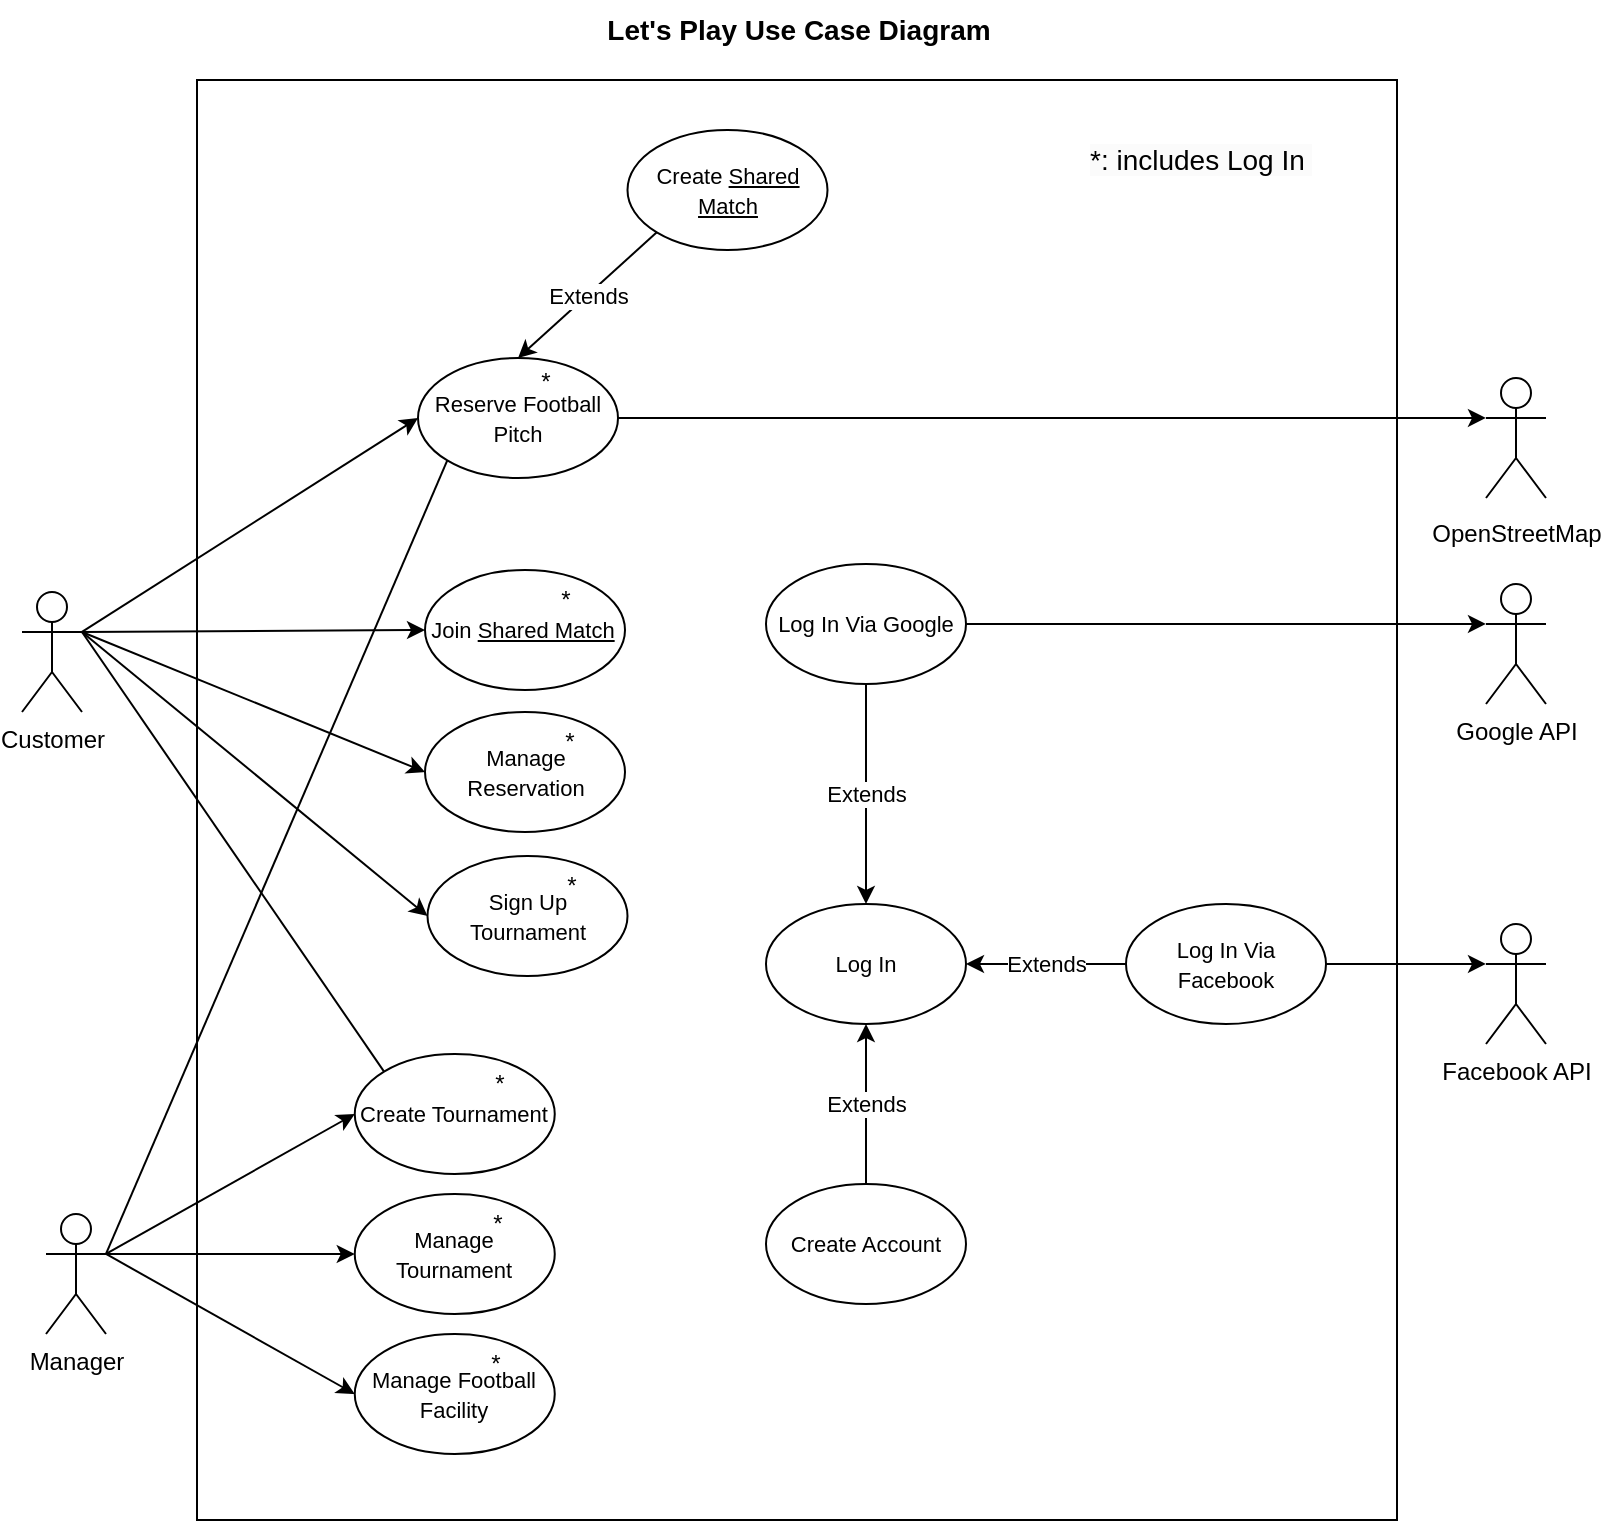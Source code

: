 <mxfile version="23.0.2" type="device">
  <diagram name="Pagina-1" id="TJIYRlZVVNKg7LEigqh6">
    <mxGraphModel dx="1034" dy="412" grid="1" gridSize="10" guides="1" tooltips="1" connect="1" arrows="1" fold="1" page="1" pageScale="1" pageWidth="827" pageHeight="1169" math="0" shadow="0">
      <root>
        <mxCell id="0" />
        <mxCell id="1" parent="0" />
        <mxCell id="VYkuQ8G43RXA0hPSaBdG-6" value="" style="html=1;whiteSpace=wrap;fillColor=none;" parent="1" vertex="1">
          <mxGeometry x="113.5" y="50" width="600" height="720" as="geometry" />
        </mxCell>
        <mxCell id="VYkuQ8G43RXA0hPSaBdG-1" value="Customer" style="shape=umlActor;verticalLabelPosition=bottom;verticalAlign=top;html=1;" parent="1" vertex="1">
          <mxGeometry x="26" y="306" width="30" height="60" as="geometry" />
        </mxCell>
        <mxCell id="VYkuQ8G43RXA0hPSaBdG-4" value="Manager" style="shape=umlActor;verticalLabelPosition=bottom;verticalAlign=top;html=1;" parent="1" vertex="1">
          <mxGeometry x="38" y="617" width="30" height="60" as="geometry" />
        </mxCell>
        <mxCell id="VYkuQ8G43RXA0hPSaBdG-9" value="&lt;font style=&quot;font-size: 11px;&quot;&gt;Log In&lt;/font&gt;" style="ellipse;whiteSpace=wrap;html=1;" parent="1" vertex="1">
          <mxGeometry x="398" y="462" width="100" height="60" as="geometry" />
        </mxCell>
        <mxCell id="YGv7T2RvrnoPIYcgh6Ru-1" value="&lt;font style=&quot;font-size: 11px;&quot;&gt;Join &lt;u&gt;Shared Match&lt;/u&gt;&amp;nbsp;&lt;/font&gt;" style="ellipse;whiteSpace=wrap;html=1;" parent="1" vertex="1">
          <mxGeometry x="227.5" y="295" width="100" height="60" as="geometry" />
        </mxCell>
        <mxCell id="YGv7T2RvrnoPIYcgh6Ru-2" value="&lt;font style=&quot;font-size: 11px;&quot;&gt;Reserve Football Pitch&lt;/font&gt;" style="ellipse;whiteSpace=wrap;html=1;" parent="1" vertex="1">
          <mxGeometry x="224" y="189" width="100" height="60" as="geometry" />
        </mxCell>
        <mxCell id="YGv7T2RvrnoPIYcgh6Ru-4" value="&lt;font style=&quot;font-size: 11px;&quot;&gt;Create Tournament&lt;/font&gt;" style="ellipse;whiteSpace=wrap;html=1;" parent="1" vertex="1">
          <mxGeometry x="192.38" y="537" width="100" height="60" as="geometry" />
        </mxCell>
        <mxCell id="YGv7T2RvrnoPIYcgh6Ru-7" value="&lt;font style=&quot;font-size: 12px;&quot;&gt;Google API&lt;br&gt;&lt;/font&gt;" style="shape=umlActor;verticalLabelPosition=bottom;verticalAlign=top;html=1;" parent="1" vertex="1">
          <mxGeometry x="758" y="302" width="30" height="60" as="geometry" />
        </mxCell>
        <mxCell id="YGv7T2RvrnoPIYcgh6Ru-24" value="" style="endArrow=classic;html=1;rounded=0;exitX=1;exitY=0.333;exitDx=0;exitDy=0;exitPerimeter=0;entryX=0;entryY=0.5;entryDx=0;entryDy=0;" parent="1" source="VYkuQ8G43RXA0hPSaBdG-1" target="YGv7T2RvrnoPIYcgh6Ru-2" edge="1">
          <mxGeometry width="50" height="50" relative="1" as="geometry">
            <mxPoint x="68" y="289" as="sourcePoint" />
            <mxPoint x="438" y="309" as="targetPoint" />
          </mxGeometry>
        </mxCell>
        <mxCell id="YGv7T2RvrnoPIYcgh6Ru-30" value="" style="endArrow=classic;html=1;rounded=0;exitX=1;exitY=0.333;exitDx=0;exitDy=0;exitPerimeter=0;entryX=0;entryY=0.5;entryDx=0;entryDy=0;" parent="1" source="VYkuQ8G43RXA0hPSaBdG-1" target="YGv7T2RvrnoPIYcgh6Ru-1" edge="1">
          <mxGeometry width="50" height="50" relative="1" as="geometry">
            <mxPoint x="68" y="289" as="sourcePoint" />
            <mxPoint x="358" y="349" as="targetPoint" />
          </mxGeometry>
        </mxCell>
        <mxCell id="YGv7T2RvrnoPIYcgh6Ru-35" value="" style="endArrow=classic;html=1;rounded=0;entryX=0;entryY=0.333;entryDx=0;entryDy=0;entryPerimeter=0;exitX=1;exitY=0.5;exitDx=0;exitDy=0;" parent="1" source="pXMUvUlf4i8bMqYEDKzL-3" target="YGv7T2RvrnoPIYcgh6Ru-7" edge="1">
          <mxGeometry width="50" height="50" relative="1" as="geometry">
            <mxPoint x="538" y="432" as="sourcePoint" />
            <mxPoint x="588" y="382" as="targetPoint" />
          </mxGeometry>
        </mxCell>
        <mxCell id="pXMUvUlf4i8bMqYEDKzL-3" value="&lt;font style=&quot;font-size: 11px;&quot;&gt;Log In Via Google&lt;/font&gt;" style="ellipse;whiteSpace=wrap;html=1;" parent="1" vertex="1">
          <mxGeometry x="398" y="292" width="100" height="60" as="geometry" />
        </mxCell>
        <mxCell id="pXMUvUlf4i8bMqYEDKzL-4" value="" style="endArrow=classic;html=1;rounded=0;exitX=0.5;exitY=1;exitDx=0;exitDy=0;entryX=0.5;entryY=0;entryDx=0;entryDy=0;" parent="1" source="pXMUvUlf4i8bMqYEDKzL-3" target="VYkuQ8G43RXA0hPSaBdG-9" edge="1">
          <mxGeometry relative="1" as="geometry">
            <mxPoint x="478" y="362" as="sourcePoint" />
            <mxPoint x="578" y="362" as="targetPoint" />
          </mxGeometry>
        </mxCell>
        <mxCell id="pXMUvUlf4i8bMqYEDKzL-5" value="Extends" style="edgeLabel;resizable=0;html=1;align=center;verticalAlign=middle;" parent="pXMUvUlf4i8bMqYEDKzL-4" connectable="0" vertex="1">
          <mxGeometry relative="1" as="geometry" />
        </mxCell>
        <mxCell id="pXMUvUlf4i8bMqYEDKzL-6" value="&lt;font style=&quot;font-size: 11px;&quot;&gt;Create Account&lt;/font&gt;" style="ellipse;whiteSpace=wrap;html=1;" parent="1" vertex="1">
          <mxGeometry x="398" y="602" width="100" height="60" as="geometry" />
        </mxCell>
        <mxCell id="pXMUvUlf4i8bMqYEDKzL-7" value="Extends" style="endArrow=classic;html=1;rounded=0;entryX=0.5;entryY=1;entryDx=0;entryDy=0;exitX=0.5;exitY=0;exitDx=0;exitDy=0;" parent="1" source="pXMUvUlf4i8bMqYEDKzL-6" target="VYkuQ8G43RXA0hPSaBdG-9" edge="1">
          <mxGeometry relative="1" as="geometry">
            <mxPoint x="448" y="502" as="sourcePoint" />
            <mxPoint x="548" y="502" as="targetPoint" />
          </mxGeometry>
        </mxCell>
        <mxCell id="pXMUvUlf4i8bMqYEDKzL-13" value="" style="endArrow=classic;html=1;rounded=0;exitX=1;exitY=0.333;exitDx=0;exitDy=0;exitPerimeter=0;entryX=0;entryY=0.5;entryDx=0;entryDy=0;" parent="1" source="VYkuQ8G43RXA0hPSaBdG-4" target="YGv7T2RvrnoPIYcgh6Ru-4" edge="1">
          <mxGeometry width="50" height="50" relative="1" as="geometry">
            <mxPoint x="328" y="687" as="sourcePoint" />
            <mxPoint x="378" y="637" as="targetPoint" />
          </mxGeometry>
        </mxCell>
        <mxCell id="pXMUvUlf4i8bMqYEDKzL-24" value="&lt;font style=&quot;font-size: 11px;&quot;&gt;Create &lt;u&gt;Shared Match&lt;/u&gt;&lt;/font&gt;" style="ellipse;whiteSpace=wrap;html=1;" parent="1" vertex="1">
          <mxGeometry x="328.75" y="74.94" width="100" height="60" as="geometry" />
        </mxCell>
        <mxCell id="pXMUvUlf4i8bMqYEDKzL-35" value="*" style="text;html=1;strokeColor=none;fillColor=none;align=center;verticalAlign=middle;whiteSpace=wrap;rounded=0;" parent="1" vertex="1">
          <mxGeometry x="267.5" y="295" width="60" height="30" as="geometry" />
        </mxCell>
        <mxCell id="pXMUvUlf4i8bMqYEDKzL-37" value="*" style="text;html=1;strokeColor=none;fillColor=none;align=center;verticalAlign=middle;whiteSpace=wrap;rounded=0;" parent="1" vertex="1">
          <mxGeometry x="263.13" y="191" width="49.75" height="19" as="geometry" />
        </mxCell>
        <mxCell id="JSUpxwKBtzQWxORTPVua-3" value="" style="endArrow=classic;html=1;rounded=0;exitX=0;exitY=1;exitDx=0;exitDy=0;entryX=0.5;entryY=0;entryDx=0;entryDy=0;" parent="1" source="pXMUvUlf4i8bMqYEDKzL-24" target="YGv7T2RvrnoPIYcgh6Ru-2" edge="1">
          <mxGeometry relative="1" as="geometry">
            <mxPoint x="398" y="130" as="sourcePoint" />
            <mxPoint x="308" y="130" as="targetPoint" />
          </mxGeometry>
        </mxCell>
        <mxCell id="JSUpxwKBtzQWxORTPVua-4" value="Extends" style="edgeLabel;resizable=0;html=1;align=center;verticalAlign=middle;" parent="JSUpxwKBtzQWxORTPVua-3" connectable="0" vertex="1">
          <mxGeometry relative="1" as="geometry" />
        </mxCell>
        <mxCell id="JSUpxwKBtzQWxORTPVua-5" value="&lt;font style=&quot;font-size: 11px;&quot;&gt;Manage Tournament&lt;/font&gt;" style="ellipse;whiteSpace=wrap;html=1;" parent="1" vertex="1">
          <mxGeometry x="192.38" y="607" width="100" height="60" as="geometry" />
        </mxCell>
        <mxCell id="3cIT5jCqNrF9T8N8SsBt-2" value="*" style="text;html=1;strokeColor=none;fillColor=none;align=center;verticalAlign=middle;whiteSpace=wrap;rounded=0;" parent="1" vertex="1">
          <mxGeometry x="234.88" y="537" width="60" height="30" as="geometry" />
        </mxCell>
        <mxCell id="3cIT5jCqNrF9T8N8SsBt-3" value="*" style="text;html=1;strokeColor=none;fillColor=none;align=center;verticalAlign=middle;whiteSpace=wrap;rounded=0;" parent="1" vertex="1">
          <mxGeometry x="233.63" y="607" width="60" height="30" as="geometry" />
        </mxCell>
        <mxCell id="3cIT5jCqNrF9T8N8SsBt-4" value="" style="endArrow=classic;html=1;rounded=0;exitX=1;exitY=0.333;exitDx=0;exitDy=0;exitPerimeter=0;entryX=0;entryY=0.5;entryDx=0;entryDy=0;" parent="1" source="VYkuQ8G43RXA0hPSaBdG-4" target="JSUpxwKBtzQWxORTPVua-5" edge="1">
          <mxGeometry width="50" height="50" relative="1" as="geometry">
            <mxPoint x="338" y="727" as="sourcePoint" />
            <mxPoint x="388" y="677" as="targetPoint" />
          </mxGeometry>
        </mxCell>
        <mxCell id="CUCYZQs7ReIc307yx0Ik-4" value="&lt;font style=&quot;font-size: 12px;&quot;&gt;Facebook API&lt;br&gt;&lt;/font&gt;" style="shape=umlActor;verticalLabelPosition=bottom;verticalAlign=top;html=1;" parent="1" vertex="1">
          <mxGeometry x="758" y="472" width="30" height="60" as="geometry" />
        </mxCell>
        <mxCell id="CUCYZQs7ReIc307yx0Ik-6" value="&lt;font style=&quot;font-size: 11px;&quot;&gt;Log In Via Facebook&lt;/font&gt;" style="ellipse;whiteSpace=wrap;html=1;" parent="1" vertex="1">
          <mxGeometry x="578" y="462" width="100" height="60" as="geometry" />
        </mxCell>
        <mxCell id="CUCYZQs7ReIc307yx0Ik-7" value="Extends" style="endArrow=classic;html=1;rounded=0;entryX=1;entryY=0.5;entryDx=0;entryDy=0;exitX=0;exitY=0.5;exitDx=0;exitDy=0;" parent="1" source="CUCYZQs7ReIc307yx0Ik-6" target="VYkuQ8G43RXA0hPSaBdG-9" edge="1">
          <mxGeometry relative="1" as="geometry">
            <mxPoint x="528" y="557" as="sourcePoint" />
            <mxPoint x="528" y="462" as="targetPoint" />
          </mxGeometry>
        </mxCell>
        <mxCell id="CUCYZQs7ReIc307yx0Ik-8" value="" style="endArrow=classic;html=1;rounded=0;entryX=0;entryY=0.333;entryDx=0;entryDy=0;entryPerimeter=0;exitX=1;exitY=0.5;exitDx=0;exitDy=0;" parent="1" source="CUCYZQs7ReIc307yx0Ik-6" target="CUCYZQs7ReIc307yx0Ik-4" edge="1">
          <mxGeometry width="50" height="50" relative="1" as="geometry">
            <mxPoint x="648" y="492" as="sourcePoint" />
            <mxPoint x="698" y="442" as="targetPoint" />
          </mxGeometry>
        </mxCell>
        <mxCell id="u67dnZ7TjAeRBNaexq_y-3" value="&lt;font style=&quot;font-size: 11px;&quot;&gt;Manage Football Facility&lt;/font&gt;" style="ellipse;whiteSpace=wrap;html=1;" parent="1" vertex="1">
          <mxGeometry x="192.38" y="677" width="100" height="60" as="geometry" />
        </mxCell>
        <mxCell id="u67dnZ7TjAeRBNaexq_y-4" value="*" style="text;html=1;strokeColor=none;fillColor=none;align=center;verticalAlign=middle;whiteSpace=wrap;rounded=0;" parent="1" vertex="1">
          <mxGeometry x="233.01" y="677" width="60" height="30" as="geometry" />
        </mxCell>
        <mxCell id="u67dnZ7TjAeRBNaexq_y-5" value="" style="endArrow=classic;html=1;rounded=0;entryX=0;entryY=0.5;entryDx=0;entryDy=0;exitX=1;exitY=0.333;exitDx=0;exitDy=0;exitPerimeter=0;" parent="1" source="VYkuQ8G43RXA0hPSaBdG-4" target="u67dnZ7TjAeRBNaexq_y-3" edge="1">
          <mxGeometry width="50" height="50" relative="1" as="geometry">
            <mxPoint x="310" y="727" as="sourcePoint" />
            <mxPoint x="360" y="677" as="targetPoint" />
          </mxGeometry>
        </mxCell>
        <mxCell id="_R4P_zVctG-r0srgMJjs-1" value="&lt;font style=&quot;font-size: 11px;&quot;&gt;Sign Up Tournament&lt;/font&gt;" style="ellipse;whiteSpace=wrap;html=1;" parent="1" vertex="1">
          <mxGeometry x="228.75" y="438" width="100" height="60" as="geometry" />
        </mxCell>
        <mxCell id="_R4P_zVctG-r0srgMJjs-2" value="*" style="text;html=1;strokeColor=none;fillColor=none;align=center;verticalAlign=middle;whiteSpace=wrap;rounded=0;" parent="1" vertex="1">
          <mxGeometry x="271.25" y="438" width="60" height="30" as="geometry" />
        </mxCell>
        <mxCell id="_R4P_zVctG-r0srgMJjs-3" value="" style="endArrow=classic;html=1;rounded=0;exitX=1;exitY=0.333;exitDx=0;exitDy=0;exitPerimeter=0;entryX=0;entryY=0.5;entryDx=0;entryDy=0;" parent="1" source="VYkuQ8G43RXA0hPSaBdG-1" target="_R4P_zVctG-r0srgMJjs-1" edge="1">
          <mxGeometry width="50" height="50" relative="1" as="geometry">
            <mxPoint x="68" y="289" as="sourcePoint" />
            <mxPoint x="390" y="329" as="targetPoint" />
          </mxGeometry>
        </mxCell>
        <mxCell id="WrkPoL4GbuSK7aLicKeG-1" value="&lt;span style=&quot;color: rgb(0, 0, 0); font-family: Helvetica; font-size: 14px; font-style: normal; font-variant-ligatures: normal; font-variant-caps: normal; font-weight: 400; letter-spacing: normal; orphans: 2; text-align: left; text-indent: 0px; text-transform: none; widows: 2; word-spacing: 0px; -webkit-text-stroke-width: 0px; background-color: rgb(251, 251, 251); text-decoration-thickness: initial; text-decoration-style: initial; text-decoration-color: initial; float: none; display: inline !important;&quot;&gt;*: includes Log In&amp;nbsp;&lt;/span&gt;&lt;br style=&quot;border-color: var(--border-color); color: rgb(0, 0, 0); font-family: Helvetica; font-size: 14px; font-style: normal; font-variant-ligatures: normal; font-variant-caps: normal; font-weight: 400; letter-spacing: normal; orphans: 2; text-align: left; text-indent: 0px; text-transform: none; widows: 2; word-spacing: 0px; -webkit-text-stroke-width: 0px; background-color: rgb(251, 251, 251); text-decoration-thickness: initial; text-decoration-style: initial; text-decoration-color: initial;&quot;&gt;" style="text;whiteSpace=wrap;html=1;" parent="1" vertex="1">
          <mxGeometry x="558" y="74.94" width="140" height="40" as="geometry" />
        </mxCell>
        <mxCell id="oedeNcAQH1FVu-flYFop-1" value="" style="endArrow=none;html=1;rounded=0;exitX=1;exitY=0.333;exitDx=0;exitDy=0;exitPerimeter=0;entryX=0;entryY=0;entryDx=0;entryDy=0;" parent="1" source="VYkuQ8G43RXA0hPSaBdG-1" target="YGv7T2RvrnoPIYcgh6Ru-4" edge="1">
          <mxGeometry width="50" height="50" relative="1" as="geometry">
            <mxPoint x="370" y="350" as="sourcePoint" />
            <mxPoint x="420" y="300" as="targetPoint" />
          </mxGeometry>
        </mxCell>
        <mxCell id="oedeNcAQH1FVu-flYFop-2" value="" style="endArrow=none;html=1;rounded=0;exitX=1;exitY=0.333;exitDx=0;exitDy=0;exitPerimeter=0;entryX=0;entryY=1;entryDx=0;entryDy=0;" parent="1" source="VYkuQ8G43RXA0hPSaBdG-4" target="YGv7T2RvrnoPIYcgh6Ru-2" edge="1">
          <mxGeometry width="50" height="50" relative="1" as="geometry">
            <mxPoint x="360" y="400" as="sourcePoint" />
            <mxPoint x="410" y="350" as="targetPoint" />
          </mxGeometry>
        </mxCell>
        <mxCell id="IEFjeHZzLLoyQmGo69mW-1" value="&lt;font style=&quot;font-size: 12px;&quot;&gt;OpenStreetMap&lt;/font&gt;" style="shape=umlActor;verticalLabelPosition=bottom;verticalAlign=top;html=1;outlineConnect=0;fontSize=17;" parent="1" vertex="1">
          <mxGeometry x="758" y="199" width="30" height="60" as="geometry" />
        </mxCell>
        <mxCell id="IEFjeHZzLLoyQmGo69mW-3" value="&lt;font style=&quot;font-size: 14px;&quot;&gt;&lt;b&gt;Let&#39;s Play Use Case Diagram&lt;/b&gt;&lt;/font&gt;" style="text;html=1;align=center;verticalAlign=middle;resizable=0;points=[];autosize=1;strokeColor=none;fillColor=none;" parent="1" vertex="1">
          <mxGeometry x="304" y="10" width="220" height="30" as="geometry" />
        </mxCell>
        <mxCell id="IEFjeHZzLLoyQmGo69mW-4" value="" style="endArrow=classic;html=1;rounded=0;exitX=1;exitY=0.5;exitDx=0;exitDy=0;entryX=0;entryY=0.333;entryDx=0;entryDy=0;entryPerimeter=0;" parent="1" source="YGv7T2RvrnoPIYcgh6Ru-2" target="IEFjeHZzLLoyQmGo69mW-1" edge="1">
          <mxGeometry width="50" height="50" relative="1" as="geometry">
            <mxPoint x="490" y="320" as="sourcePoint" />
            <mxPoint x="540" y="270" as="targetPoint" />
          </mxGeometry>
        </mxCell>
        <mxCell id="p2DX7BqOaOUJ9cI4G1Uk-1" value="&lt;font style=&quot;font-size: 11px;&quot;&gt;Manage Reservation&lt;/font&gt;" style="ellipse;whiteSpace=wrap;html=1;" vertex="1" parent="1">
          <mxGeometry x="227.5" y="366" width="100" height="60" as="geometry" />
        </mxCell>
        <mxCell id="p2DX7BqOaOUJ9cI4G1Uk-2" value="*" style="text;html=1;strokeColor=none;fillColor=none;align=center;verticalAlign=middle;whiteSpace=wrap;rounded=0;" vertex="1" parent="1">
          <mxGeometry x="270" y="366" width="60" height="30" as="geometry" />
        </mxCell>
        <mxCell id="p2DX7BqOaOUJ9cI4G1Uk-3" value="" style="endArrow=classic;html=1;rounded=0;exitX=1;exitY=0.333;exitDx=0;exitDy=0;exitPerimeter=0;entryX=0;entryY=0.5;entryDx=0;entryDy=0;" edge="1" parent="1" source="VYkuQ8G43RXA0hPSaBdG-1" target="p2DX7BqOaOUJ9cI4G1Uk-1">
          <mxGeometry width="50" height="50" relative="1" as="geometry">
            <mxPoint x="330" y="370" as="sourcePoint" />
            <mxPoint x="380" y="320" as="targetPoint" />
          </mxGeometry>
        </mxCell>
      </root>
    </mxGraphModel>
  </diagram>
</mxfile>
